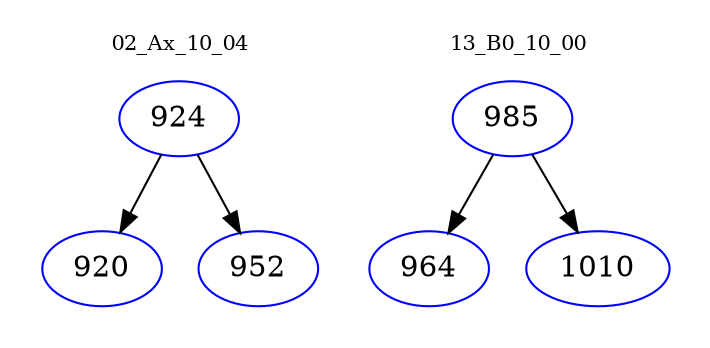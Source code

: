 digraph{
subgraph cluster_0 {
color = white
label = "02_Ax_10_04";
fontsize=10;
T0_924 [label="924", color="blue"]
T0_924 -> T0_920 [color="black"]
T0_920 [label="920", color="blue"]
T0_924 -> T0_952 [color="black"]
T0_952 [label="952", color="blue"]
}
subgraph cluster_1 {
color = white
label = "13_B0_10_00";
fontsize=10;
T1_985 [label="985", color="blue"]
T1_985 -> T1_964 [color="black"]
T1_964 [label="964", color="blue"]
T1_985 -> T1_1010 [color="black"]
T1_1010 [label="1010", color="blue"]
}
}
